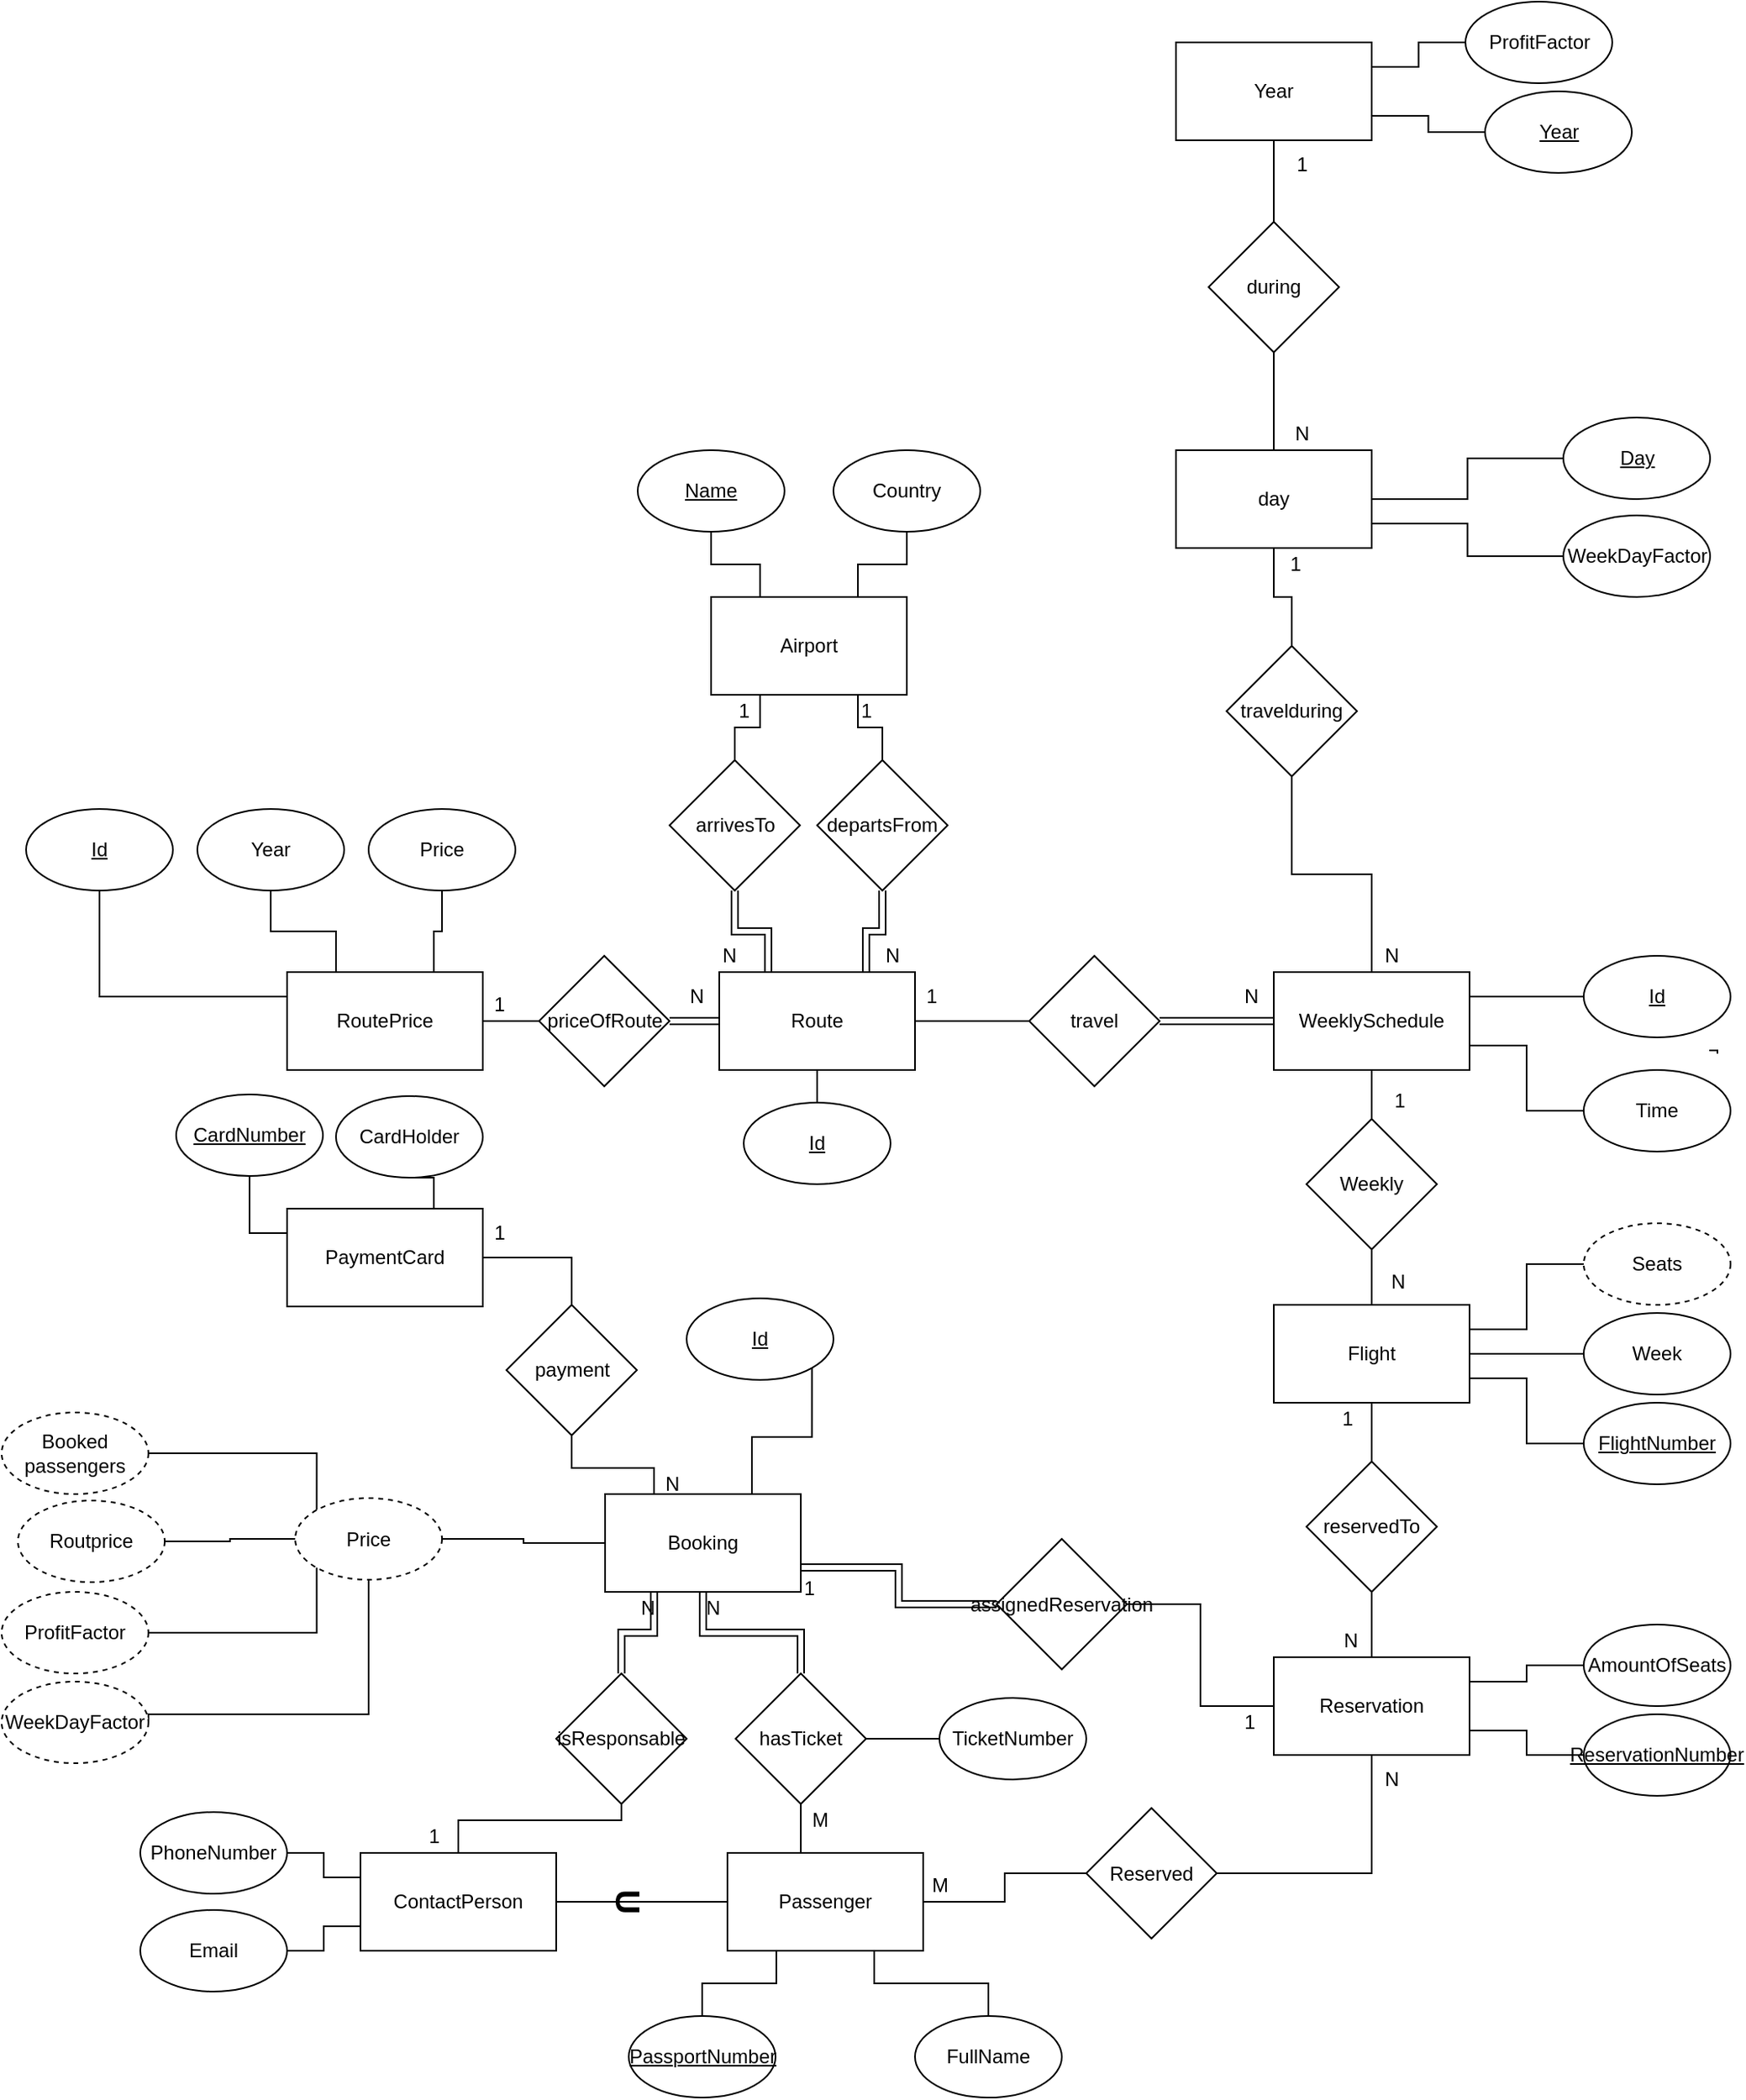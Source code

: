 <mxfile version="12.4.2" type="device" pages="1"><diagram id="lh-_WUE5LsP6yma6SFpN" name="Page-1"><mxGraphModel dx="1273" dy="2021" grid="1" gridSize="10" guides="1" tooltips="1" connect="1" arrows="1" fold="1" page="1" pageScale="1" pageWidth="827" pageHeight="1169" math="0" shadow="0"><root><mxCell id="0"/><mxCell id="1" parent="0"/><mxCell id="9p_BPOoDA_io4IJ1iljT-11" style="edgeStyle=orthogonalEdgeStyle;rounded=0;orthogonalLoop=1;jettySize=auto;html=1;exitX=0.75;exitY=0;exitDx=0;exitDy=0;entryX=0.5;entryY=1;entryDx=0;entryDy=0;endArrow=none;endFill=0;jumpStyle=none;shape=link;" parent="1" source="9p_BPOoDA_io4IJ1iljT-1" target="9p_BPOoDA_io4IJ1iljT-10" edge="1"><mxGeometry relative="1" as="geometry"/></mxCell><mxCell id="9p_BPOoDA_io4IJ1iljT-12" style="edgeStyle=orthogonalEdgeStyle;rounded=0;orthogonalLoop=1;jettySize=auto;html=1;exitX=0.25;exitY=0;exitDx=0;exitDy=0;entryX=0.5;entryY=1;entryDx=0;entryDy=0;endArrow=none;endFill=0;shape=link;" parent="1" source="9p_BPOoDA_io4IJ1iljT-1" target="9p_BPOoDA_io4IJ1iljT-9" edge="1"><mxGeometry relative="1" as="geometry"/></mxCell><mxCell id="9p_BPOoDA_io4IJ1iljT-1" value="Route" style="rounded=0;whiteSpace=wrap;html=1;" parent="1" vertex="1"><mxGeometry x="70" y="370" width="120" height="60" as="geometry"/></mxCell><mxCell id="OVDuokrOsLoLtfwqB6AF-15" style="edgeStyle=orthogonalEdgeStyle;rounded=0;orthogonalLoop=1;jettySize=auto;html=1;exitX=0.5;exitY=0;exitDx=0;exitDy=0;entryX=0.5;entryY=1;entryDx=0;entryDy=0;endArrow=none;endFill=0;" parent="1" source="9p_BPOoDA_io4IJ1iljT-3" target="OVDuokrOsLoLtfwqB6AF-14" edge="1"><mxGeometry relative="1" as="geometry"/></mxCell><mxCell id="OVDuokrOsLoLtfwqB6AF-33" style="edgeStyle=orthogonalEdgeStyle;rounded=0;orthogonalLoop=1;jettySize=auto;html=1;exitX=1;exitY=0.5;exitDx=0;exitDy=0;endArrow=none;endFill=0;" parent="1" source="9p_BPOoDA_io4IJ1iljT-3" target="OVDuokrOsLoLtfwqB6AF-18" edge="1"><mxGeometry relative="1" as="geometry"/></mxCell><mxCell id="9p_BPOoDA_io4IJ1iljT-3" value="Flight" style="rounded=0;whiteSpace=wrap;html=1;strokeColor=#000000;" parent="1" vertex="1"><mxGeometry x="410" y="574" width="120" height="60" as="geometry"/></mxCell><mxCell id="9p_BPOoDA_io4IJ1iljT-16" style="edgeStyle=orthogonalEdgeStyle;rounded=0;jumpStyle=none;orthogonalLoop=1;jettySize=auto;html=1;exitX=0.25;exitY=0;exitDx=0;exitDy=0;entryX=0.5;entryY=1;entryDx=0;entryDy=0;endArrow=none;endFill=0;" parent="1" source="9p_BPOoDA_io4IJ1iljT-6" target="9p_BPOoDA_io4IJ1iljT-8" edge="1"><mxGeometry relative="1" as="geometry"/></mxCell><mxCell id="9p_BPOoDA_io4IJ1iljT-6" value="Airport" style="rounded=0;whiteSpace=wrap;html=1;" parent="1" vertex="1"><mxGeometry x="65" y="140" width="120" height="60" as="geometry"/></mxCell><mxCell id="9p_BPOoDA_io4IJ1iljT-8" value="&lt;u&gt;Name&lt;/u&gt;" style="ellipse;whiteSpace=wrap;html=1;" parent="1" vertex="1"><mxGeometry x="20" y="50" width="90" height="50" as="geometry"/></mxCell><mxCell id="9p_BPOoDA_io4IJ1iljT-15" style="edgeStyle=orthogonalEdgeStyle;rounded=0;jumpStyle=none;orthogonalLoop=1;jettySize=auto;html=1;exitX=0.5;exitY=0;exitDx=0;exitDy=0;entryX=0.25;entryY=1;entryDx=0;entryDy=0;endArrow=none;endFill=0;" parent="1" source="9p_BPOoDA_io4IJ1iljT-9" target="9p_BPOoDA_io4IJ1iljT-6" edge="1"><mxGeometry relative="1" as="geometry"/></mxCell><mxCell id="9p_BPOoDA_io4IJ1iljT-9" value="arrivesTo" style="rhombus;whiteSpace=wrap;html=1;" parent="1" vertex="1"><mxGeometry x="39.5" y="240" width="80" height="80" as="geometry"/></mxCell><mxCell id="9p_BPOoDA_io4IJ1iljT-14" style="edgeStyle=orthogonalEdgeStyle;rounded=0;jumpStyle=none;orthogonalLoop=1;jettySize=auto;html=1;exitX=0.5;exitY=0;exitDx=0;exitDy=0;entryX=0.75;entryY=1;entryDx=0;entryDy=0;endArrow=none;endFill=0;" parent="1" source="9p_BPOoDA_io4IJ1iljT-10" target="9p_BPOoDA_io4IJ1iljT-6" edge="1"><mxGeometry relative="1" as="geometry"/></mxCell><mxCell id="9p_BPOoDA_io4IJ1iljT-10" value="departsFrom" style="rhombus;whiteSpace=wrap;html=1;" parent="1" vertex="1"><mxGeometry x="130" y="240" width="80" height="80" as="geometry"/></mxCell><mxCell id="OVDuokrOsLoLtfwqB6AF-44" style="edgeStyle=orthogonalEdgeStyle;rounded=0;orthogonalLoop=1;jettySize=auto;html=1;exitX=0;exitY=0.5;exitDx=0;exitDy=0;endArrow=none;endFill=0;entryX=1;entryY=0.25;entryDx=0;entryDy=0;" parent="1" source="9p_BPOoDA_io4IJ1iljT-23" target="OVDuokrOsLoLtfwqB6AF-43" edge="1"><mxGeometry relative="1" as="geometry"/></mxCell><mxCell id="9p_BPOoDA_io4IJ1iljT-23" value="&lt;u&gt;Id&lt;/u&gt;" style="ellipse;whiteSpace=wrap;html=1;" parent="1" vertex="1"><mxGeometry x="600" y="360" width="90" height="50" as="geometry"/></mxCell><mxCell id="OVDuokrOsLoLtfwqB6AF-2" value="" style="edgeStyle=orthogonalEdgeStyle;rounded=0;orthogonalLoop=1;jettySize=auto;html=1;entryX=1;entryY=0.5;entryDx=0;entryDy=0;endArrow=none;endFill=0;" parent="1" source="9p_BPOoDA_io4IJ1iljT-25" target="9p_BPOoDA_io4IJ1iljT-1" edge="1"><mxGeometry relative="1" as="geometry"/></mxCell><mxCell id="9p_BPOoDA_io4IJ1iljT-25" value="travel" style="rhombus;whiteSpace=wrap;html=1;" parent="1" vertex="1"><mxGeometry x="260" y="360" width="80" height="80" as="geometry"/></mxCell><mxCell id="OVDuokrOsLoLtfwqB6AF-117" style="edgeStyle=orthogonalEdgeStyle;rounded=0;orthogonalLoop=1;jettySize=auto;html=1;exitX=1;exitY=1;exitDx=0;exitDy=0;endArrow=none;endFill=0;" parent="1" edge="1"><mxGeometry relative="1" as="geometry"><mxPoint x="682" y="420" as="targetPoint"/><mxPoint x="677" y="418" as="sourcePoint"/></mxGeometry></mxCell><mxCell id="OVDuokrOsLoLtfwqB6AF-45" style="edgeStyle=orthogonalEdgeStyle;rounded=0;orthogonalLoop=1;jettySize=auto;html=1;exitX=0;exitY=0.5;exitDx=0;exitDy=0;endArrow=none;endFill=0;entryX=1;entryY=0.75;entryDx=0;entryDy=0;" parent="1" source="OVDuokrOsLoLtfwqB6AF-7" target="OVDuokrOsLoLtfwqB6AF-43" edge="1"><mxGeometry relative="1" as="geometry"/></mxCell><mxCell id="OVDuokrOsLoLtfwqB6AF-7" value="Time" style="ellipse;whiteSpace=wrap;html=1;" parent="1" vertex="1"><mxGeometry x="600" y="430" width="90" height="50" as="geometry"/></mxCell><mxCell id="OVDuokrOsLoLtfwqB6AF-17" style="edgeStyle=orthogonalEdgeStyle;rounded=0;orthogonalLoop=1;jettySize=auto;html=1;exitX=0;exitY=0.5;exitDx=0;exitDy=0;endArrow=none;endFill=0;entryX=1;entryY=0.75;entryDx=0;entryDy=0;" parent="1" source="OVDuokrOsLoLtfwqB6AF-11" target="9p_BPOoDA_io4IJ1iljT-3" edge="1"><mxGeometry relative="1" as="geometry"><mxPoint x="110" y="650" as="targetPoint"/></mxGeometry></mxCell><mxCell id="OVDuokrOsLoLtfwqB6AF-11" value="&lt;u&gt;FlightNumber&lt;/u&gt;" style="ellipse;whiteSpace=wrap;html=1;" parent="1" vertex="1"><mxGeometry x="600" y="634" width="90" height="50" as="geometry"/></mxCell><mxCell id="OVDuokrOsLoLtfwqB6AF-14" value="Weekly" style="rhombus;whiteSpace=wrap;html=1;" parent="1" vertex="1"><mxGeometry x="430" y="460" width="80" height="80" as="geometry"/></mxCell><mxCell id="OVDuokrOsLoLtfwqB6AF-18" value="Week" style="ellipse;whiteSpace=wrap;html=1;" parent="1" vertex="1"><mxGeometry x="600" y="579" width="90" height="50" as="geometry"/></mxCell><mxCell id="OVDuokrOsLoLtfwqB6AF-120" style="edgeStyle=orthogonalEdgeStyle;rounded=0;orthogonalLoop=1;jettySize=auto;html=1;exitX=0;exitY=0.5;exitDx=0;exitDy=0;entryX=1;entryY=0.25;entryDx=0;entryDy=0;endArrow=none;endFill=0;" parent="1" source="OVDuokrOsLoLtfwqB6AF-28" target="9p_BPOoDA_io4IJ1iljT-3" edge="1"><mxGeometry relative="1" as="geometry"/></mxCell><mxCell id="OVDuokrOsLoLtfwqB6AF-28" value="Seats" style="ellipse;whiteSpace=wrap;html=1;dashed=1;" parent="1" vertex="1"><mxGeometry x="600" y="524" width="90" height="50" as="geometry"/></mxCell><mxCell id="OVDuokrOsLoLtfwqB6AF-35" style="edgeStyle=orthogonalEdgeStyle;rounded=0;orthogonalLoop=1;jettySize=auto;html=1;exitX=0.5;exitY=0;exitDx=0;exitDy=0;endArrow=none;endFill=0;" parent="1" source="OVDuokrOsLoLtfwqB6AF-31" target="OVDuokrOsLoLtfwqB6AF-34" edge="1"><mxGeometry relative="1" as="geometry"/></mxCell><mxCell id="OVDuokrOsLoLtfwqB6AF-39" style="edgeStyle=orthogonalEdgeStyle;rounded=0;orthogonalLoop=1;jettySize=auto;html=1;exitX=1;exitY=0.25;exitDx=0;exitDy=0;entryX=0;entryY=0.5;entryDx=0;entryDy=0;endArrow=none;endFill=0;" parent="1" source="OVDuokrOsLoLtfwqB6AF-31" target="OVDuokrOsLoLtfwqB6AF-38" edge="1"><mxGeometry relative="1" as="geometry"/></mxCell><mxCell id="c5hxHioZz51oYLKjWQsP-44" style="edgeStyle=orthogonalEdgeStyle;rounded=0;orthogonalLoop=1;jettySize=auto;html=1;exitX=0.5;exitY=1;exitDx=0;exitDy=0;entryX=1;entryY=0.5;entryDx=0;entryDy=0;endArrow=none;endFill=0;" parent="1" source="OVDuokrOsLoLtfwqB6AF-31" target="c5hxHioZz51oYLKjWQsP-42" edge="1"><mxGeometry relative="1" as="geometry"/></mxCell><mxCell id="OVDuokrOsLoLtfwqB6AF-31" value="Reservation" style="rounded=0;whiteSpace=wrap;html=1;strokeColor=#000000;" parent="1" vertex="1"><mxGeometry x="410" y="790" width="120" height="60" as="geometry"/></mxCell><mxCell id="OVDuokrOsLoLtfwqB6AF-122" style="edgeStyle=orthogonalEdgeStyle;rounded=0;orthogonalLoop=1;jettySize=auto;html=1;exitX=0.5;exitY=0;exitDx=0;exitDy=0;entryX=0.5;entryY=1;entryDx=0;entryDy=0;endArrow=none;endFill=0;" parent="1" source="OVDuokrOsLoLtfwqB6AF-34" target="9p_BPOoDA_io4IJ1iljT-3" edge="1"><mxGeometry relative="1" as="geometry"/></mxCell><mxCell id="OVDuokrOsLoLtfwqB6AF-34" value="reservedTo" style="rhombus;whiteSpace=wrap;html=1;strokeColor=#000000;" parent="1" vertex="1"><mxGeometry x="430" y="670" width="80" height="80" as="geometry"/></mxCell><mxCell id="OVDuokrOsLoLtfwqB6AF-38" value="AmountOfSeats" style="ellipse;whiteSpace=wrap;html=1;" parent="1" vertex="1"><mxGeometry x="600" y="770" width="90" height="50" as="geometry"/></mxCell><mxCell id="OVDuokrOsLoLtfwqB6AF-123" style="edgeStyle=orthogonalEdgeStyle;rounded=0;orthogonalLoop=1;jettySize=auto;html=1;exitX=0;exitY=0.5;exitDx=0;exitDy=0;entryX=1;entryY=0.75;entryDx=0;entryDy=0;endArrow=none;endFill=0;" parent="1" source="OVDuokrOsLoLtfwqB6AF-41" target="OVDuokrOsLoLtfwqB6AF-31" edge="1"><mxGeometry relative="1" as="geometry"/></mxCell><mxCell id="OVDuokrOsLoLtfwqB6AF-41" value="&lt;u&gt;ReservationNumber&lt;/u&gt;" style="ellipse;whiteSpace=wrap;html=1;" parent="1" vertex="1"><mxGeometry x="600" y="825" width="90" height="50" as="geometry"/></mxCell><mxCell id="OVDuokrOsLoLtfwqB6AF-51" style="edgeStyle=orthogonalEdgeStyle;rounded=0;orthogonalLoop=1;jettySize=auto;html=1;exitX=0;exitY=0.5;exitDx=0;exitDy=0;endArrow=none;endFill=0;shape=link;" parent="1" source="OVDuokrOsLoLtfwqB6AF-43" target="9p_BPOoDA_io4IJ1iljT-25" edge="1"><mxGeometry relative="1" as="geometry"/></mxCell><mxCell id="OVDuokrOsLoLtfwqB6AF-57" style="edgeStyle=orthogonalEdgeStyle;rounded=0;orthogonalLoop=1;jettySize=auto;html=1;endArrow=none;endFill=0;exitX=0.5;exitY=1;exitDx=0;exitDy=0;" parent="1" source="OVDuokrOsLoLtfwqB6AF-43" target="OVDuokrOsLoLtfwqB6AF-14" edge="1"><mxGeometry relative="1" as="geometry"><mxPoint x="520" y="470" as="sourcePoint"/></mxGeometry></mxCell><mxCell id="OVDuokrOsLoLtfwqB6AF-43" value="WeeklySchedule" style="rounded=0;whiteSpace=wrap;html=1;strokeColor=#000000;" parent="1" vertex="1"><mxGeometry x="410" y="370" width="120" height="60" as="geometry"/></mxCell><mxCell id="OVDuokrOsLoLtfwqB6AF-93" style="edgeStyle=orthogonalEdgeStyle;rounded=0;orthogonalLoop=1;jettySize=auto;html=1;exitX=0.5;exitY=1;exitDx=0;exitDy=0;endArrow=none;endFill=0;entryX=0.5;entryY=0;entryDx=0;entryDy=0;shape=link;" parent="1" source="OVDuokrOsLoLtfwqB6AF-58" target="OVDuokrOsLoLtfwqB6AF-97" edge="1"><mxGeometry relative="1" as="geometry"><mxPoint x="-300" y="683" as="targetPoint"/></mxGeometry></mxCell><mxCell id="OVDuokrOsLoLtfwqB6AF-98" style="edgeStyle=orthogonalEdgeStyle;rounded=0;orthogonalLoop=1;jettySize=auto;html=1;exitX=0.25;exitY=1;exitDx=0;exitDy=0;entryX=0.5;entryY=0;entryDx=0;entryDy=0;endArrow=none;endFill=0;shape=link;" parent="1" source="OVDuokrOsLoLtfwqB6AF-58" target="OVDuokrOsLoLtfwqB6AF-100" edge="1"><mxGeometry relative="1" as="geometry"/></mxCell><mxCell id="OVDuokrOsLoLtfwqB6AF-58" value="Booking" style="rounded=0;whiteSpace=wrap;html=1;strokeColor=#000000;" parent="1" vertex="1"><mxGeometry y="690" width="120" height="60" as="geometry"/></mxCell><mxCell id="OVDuokrOsLoLtfwqB6AF-124" style="edgeStyle=orthogonalEdgeStyle;rounded=0;orthogonalLoop=1;jettySize=auto;html=1;exitX=1;exitY=0.5;exitDx=0;exitDy=0;entryX=0;entryY=0.5;entryDx=0;entryDy=0;endArrow=none;endFill=0;" parent="1" source="OVDuokrOsLoLtfwqB6AF-63" target="OVDuokrOsLoLtfwqB6AF-31" edge="1"><mxGeometry relative="1" as="geometry"/></mxCell><mxCell id="OVDuokrOsLoLtfwqB6AF-125" style="edgeStyle=orthogonalEdgeStyle;rounded=0;orthogonalLoop=1;jettySize=auto;html=1;exitX=0;exitY=0.5;exitDx=0;exitDy=0;entryX=1;entryY=0.75;entryDx=0;entryDy=0;endArrow=none;endFill=0;shape=link;" parent="1" source="OVDuokrOsLoLtfwqB6AF-63" target="OVDuokrOsLoLtfwqB6AF-58" edge="1"><mxGeometry relative="1" as="geometry"/></mxCell><mxCell id="OVDuokrOsLoLtfwqB6AF-63" value="&lt;div&gt;assignedReservation&lt;/div&gt;" style="rhombus;whiteSpace=wrap;html=1;" parent="1" vertex="1"><mxGeometry x="240" y="717.5" width="80" height="80" as="geometry"/></mxCell><mxCell id="OVDuokrOsLoLtfwqB6AF-126" style="edgeStyle=orthogonalEdgeStyle;rounded=0;orthogonalLoop=1;jettySize=auto;html=1;exitX=0.5;exitY=0;exitDx=0;exitDy=0;entryX=0.5;entryY=1;entryDx=0;entryDy=0;endArrow=none;endFill=0;" parent="1" source="OVDuokrOsLoLtfwqB6AF-87" target="OVDuokrOsLoLtfwqB6AF-97" edge="1"><mxGeometry relative="1" as="geometry"/></mxCell><mxCell id="c5hxHioZz51oYLKjWQsP-43" style="edgeStyle=orthogonalEdgeStyle;rounded=0;orthogonalLoop=1;jettySize=auto;html=1;exitX=1;exitY=0.5;exitDx=0;exitDy=0;entryX=0;entryY=0.5;entryDx=0;entryDy=0;endArrow=none;endFill=0;" parent="1" source="OVDuokrOsLoLtfwqB6AF-87" target="c5hxHioZz51oYLKjWQsP-42" edge="1"><mxGeometry relative="1" as="geometry"/></mxCell><mxCell id="OVDuokrOsLoLtfwqB6AF-87" value="Passenger" style="rounded=0;whiteSpace=wrap;html=1;strokeColor=#000000;" parent="1" vertex="1"><mxGeometry x="75" y="910" width="120" height="60" as="geometry"/></mxCell><mxCell id="OVDuokrOsLoLtfwqB6AF-91" style="edgeStyle=orthogonalEdgeStyle;rounded=0;orthogonalLoop=1;jettySize=auto;html=1;exitX=0.5;exitY=0;exitDx=0;exitDy=0;entryX=0.25;entryY=1;entryDx=0;entryDy=0;endArrow=none;endFill=0;" parent="1" source="OVDuokrOsLoLtfwqB6AF-88" target="OVDuokrOsLoLtfwqB6AF-87" edge="1"><mxGeometry relative="1" as="geometry"/></mxCell><mxCell id="OVDuokrOsLoLtfwqB6AF-88" value="&lt;u&gt;PassportNumber&lt;/u&gt;" style="ellipse;whiteSpace=wrap;html=1;" parent="1" vertex="1"><mxGeometry x="14.5" y="1010" width="90" height="50" as="geometry"/></mxCell><mxCell id="OVDuokrOsLoLtfwqB6AF-92" style="edgeStyle=orthogonalEdgeStyle;rounded=0;orthogonalLoop=1;jettySize=auto;html=1;exitX=0.5;exitY=0;exitDx=0;exitDy=0;entryX=0.75;entryY=1;entryDx=0;entryDy=0;endArrow=none;endFill=0;" parent="1" source="OVDuokrOsLoLtfwqB6AF-89" target="OVDuokrOsLoLtfwqB6AF-87" edge="1"><mxGeometry relative="1" as="geometry"><Array as="points"><mxPoint x="235" y="990"/><mxPoint x="165" y="990"/></Array></mxGeometry></mxCell><mxCell id="OVDuokrOsLoLtfwqB6AF-89" value="FullName" style="ellipse;whiteSpace=wrap;html=1;" parent="1" vertex="1"><mxGeometry x="190" y="1010" width="90" height="50" as="geometry"/></mxCell><mxCell id="OVDuokrOsLoLtfwqB6AF-127" style="edgeStyle=orthogonalEdgeStyle;rounded=0;orthogonalLoop=1;jettySize=auto;html=1;exitX=1;exitY=0.5;exitDx=0;exitDy=0;endArrow=none;endFill=0;" parent="1" source="OVDuokrOsLoLtfwqB6AF-96" target="OVDuokrOsLoLtfwqB6AF-87" edge="1"><mxGeometry relative="1" as="geometry"/></mxCell><mxCell id="OVDuokrOsLoLtfwqB6AF-96" value="ContactPerson" style="rounded=0;whiteSpace=wrap;html=1;strokeColor=#000000;" parent="1" vertex="1"><mxGeometry x="-150" y="910" width="120" height="60" as="geometry"/></mxCell><mxCell id="OVDuokrOsLoLtfwqB6AF-97" value="hasTicket" style="rhombus;whiteSpace=wrap;html=1;" parent="1" vertex="1"><mxGeometry x="80" y="800" width="80" height="80" as="geometry"/></mxCell><mxCell id="OVDuokrOsLoLtfwqB6AF-101" style="edgeStyle=orthogonalEdgeStyle;rounded=0;orthogonalLoop=1;jettySize=auto;html=1;exitX=0.5;exitY=1;exitDx=0;exitDy=0;entryX=0.5;entryY=0;entryDx=0;entryDy=0;endArrow=none;endFill=0;" parent="1" source="OVDuokrOsLoLtfwqB6AF-100" target="OVDuokrOsLoLtfwqB6AF-96" edge="1"><mxGeometry relative="1" as="geometry"><Array as="points"><mxPoint x="10" y="890"/><mxPoint x="-90" y="890"/></Array></mxGeometry></mxCell><mxCell id="OVDuokrOsLoLtfwqB6AF-100" value="isResponsable" style="rhombus;whiteSpace=wrap;html=1;" parent="1" vertex="1"><mxGeometry x="-30" y="800" width="80" height="80" as="geometry"/></mxCell><mxCell id="OVDuokrOsLoLtfwqB6AF-128" style="edgeStyle=orthogonalEdgeStyle;rounded=0;orthogonalLoop=1;jettySize=auto;html=1;exitX=1;exitY=0.5;exitDx=0;exitDy=0;entryX=0;entryY=0.75;entryDx=0;entryDy=0;endArrow=none;endFill=0;" parent="1" source="OVDuokrOsLoLtfwqB6AF-106" target="OVDuokrOsLoLtfwqB6AF-96" edge="1"><mxGeometry relative="1" as="geometry"/></mxCell><mxCell id="OVDuokrOsLoLtfwqB6AF-106" value="Email" style="ellipse;whiteSpace=wrap;html=1;" parent="1" vertex="1"><mxGeometry x="-285" y="945" width="90" height="50" as="geometry"/></mxCell><mxCell id="OVDuokrOsLoLtfwqB6AF-129" style="edgeStyle=orthogonalEdgeStyle;rounded=0;orthogonalLoop=1;jettySize=auto;html=1;exitX=1;exitY=0.5;exitDx=0;exitDy=0;entryX=0;entryY=0.25;entryDx=0;entryDy=0;endArrow=none;endFill=0;" parent="1" source="OVDuokrOsLoLtfwqB6AF-107" target="OVDuokrOsLoLtfwqB6AF-96" edge="1"><mxGeometry relative="1" as="geometry"/></mxCell><mxCell id="OVDuokrOsLoLtfwqB6AF-107" value="PhoneNumber" style="ellipse;whiteSpace=wrap;html=1;" parent="1" vertex="1"><mxGeometry x="-285" y="885" width="90" height="50" as="geometry"/></mxCell><mxCell id="OVDuokrOsLoLtfwqB6AF-114" style="edgeStyle=orthogonalEdgeStyle;rounded=0;orthogonalLoop=1;jettySize=auto;html=1;exitX=0.5;exitY=1;exitDx=0;exitDy=0;entryX=0.75;entryY=0;entryDx=0;entryDy=0;endArrow=none;endFill=0;" parent="1" source="OVDuokrOsLoLtfwqB6AF-113" target="9p_BPOoDA_io4IJ1iljT-6" edge="1"><mxGeometry relative="1" as="geometry"/></mxCell><mxCell id="OVDuokrOsLoLtfwqB6AF-113" value="Country" style="ellipse;whiteSpace=wrap;html=1;fontStyle=0" parent="1" vertex="1"><mxGeometry x="140" y="50" width="90" height="50" as="geometry"/></mxCell><mxCell id="OVDuokrOsLoLtfwqB6AF-132" style="edgeStyle=orthogonalEdgeStyle;rounded=0;orthogonalLoop=1;jettySize=auto;html=1;exitX=1;exitY=0.5;exitDx=0;exitDy=0;endArrow=none;endFill=0;entryX=0;entryY=0.5;entryDx=0;entryDy=0;" parent="1" source="OVDuokrOsLoLtfwqB6AF-131" target="c5hxHioZz51oYLKjWQsP-21" edge="1"><mxGeometry relative="1" as="geometry"><mxPoint x="-250" y="694" as="targetPoint"/></mxGeometry></mxCell><mxCell id="OVDuokrOsLoLtfwqB6AF-131" value="Routprice" style="ellipse;whiteSpace=wrap;html=1;dashed=1;" parent="1" vertex="1"><mxGeometry x="-360" y="694" width="90" height="50" as="geometry"/></mxCell><mxCell id="OVDuokrOsLoLtfwqB6AF-138" style="edgeStyle=orthogonalEdgeStyle;rounded=0;orthogonalLoop=1;jettySize=auto;html=1;entryX=0;entryY=0;entryDx=0;entryDy=0;endArrow=none;endFill=0;" parent="1" source="OVDuokrOsLoLtfwqB6AF-137" target="c5hxHioZz51oYLKjWQsP-21" edge="1"><mxGeometry relative="1" as="geometry"><mxPoint x="-286" y="659" as="sourcePoint"/><mxPoint x="-190" y="694" as="targetPoint"/></mxGeometry></mxCell><mxCell id="OVDuokrOsLoLtfwqB6AF-137" value="Booked passengers" style="ellipse;whiteSpace=wrap;html=1;dashed=1;" parent="1" vertex="1"><mxGeometry x="-370" y="640" width="90" height="50" as="geometry"/></mxCell><mxCell id="OVDuokrOsLoLtfwqB6AF-170" style="edgeStyle=orthogonalEdgeStyle;rounded=0;orthogonalLoop=1;jettySize=auto;html=1;exitX=0;exitY=0.5;exitDx=0;exitDy=0;endArrow=none;endFill=0;" parent="1" source="OVDuokrOsLoLtfwqB6AF-168" target="OVDuokrOsLoLtfwqB6AF-169" edge="1"><mxGeometry relative="1" as="geometry"/></mxCell><mxCell id="OVDuokrOsLoLtfwqB6AF-172" style="edgeStyle=orthogonalEdgeStyle;rounded=0;orthogonalLoop=1;jettySize=auto;html=1;exitX=1;exitY=0.5;exitDx=0;exitDy=0;entryX=0;entryY=0.5;entryDx=0;entryDy=0;endArrow=none;endFill=0;shape=link;" parent="1" source="OVDuokrOsLoLtfwqB6AF-168" target="9p_BPOoDA_io4IJ1iljT-1" edge="1"><mxGeometry relative="1" as="geometry"/></mxCell><mxCell id="OVDuokrOsLoLtfwqB6AF-168" value="priceOfRoute" style="rhombus;whiteSpace=wrap;html=1;" parent="1" vertex="1"><mxGeometry x="-40.5" y="360" width="80" height="80" as="geometry"/></mxCell><mxCell id="OVDuokrOsLoLtfwqB6AF-169" value="RoutePrice" style="rounded=0;whiteSpace=wrap;html=1;strokeWidth=1;perimeterSpacing=0;" parent="1" vertex="1"><mxGeometry x="-195" y="370" width="120" height="60" as="geometry"/></mxCell><mxCell id="OVDuokrOsLoLtfwqB6AF-175" style="edgeStyle=orthogonalEdgeStyle;rounded=0;orthogonalLoop=1;jettySize=auto;html=1;exitX=0.5;exitY=1;exitDx=0;exitDy=0;endArrow=none;endFill=0;entryX=0.25;entryY=0;entryDx=0;entryDy=0;" parent="1" source="OVDuokrOsLoLtfwqB6AF-173" target="OVDuokrOsLoLtfwqB6AF-169" edge="1"><mxGeometry relative="1" as="geometry"/></mxCell><mxCell id="OVDuokrOsLoLtfwqB6AF-173" value="Year" style="ellipse;whiteSpace=wrap;html=1;" parent="1" vertex="1"><mxGeometry x="-250" y="270" width="90" height="50" as="geometry"/></mxCell><mxCell id="OVDuokrOsLoLtfwqB6AF-176" style="edgeStyle=orthogonalEdgeStyle;rounded=0;orthogonalLoop=1;jettySize=auto;html=1;exitX=0.5;exitY=1;exitDx=0;exitDy=0;entryX=0.75;entryY=0;entryDx=0;entryDy=0;endArrow=none;endFill=0;" parent="1" source="OVDuokrOsLoLtfwqB6AF-174" target="OVDuokrOsLoLtfwqB6AF-169" edge="1"><mxGeometry relative="1" as="geometry"/></mxCell><mxCell id="OVDuokrOsLoLtfwqB6AF-174" value="Price" style="ellipse;whiteSpace=wrap;html=1;fontStyle=0" parent="1" vertex="1"><mxGeometry x="-145" y="270" width="90" height="50" as="geometry"/></mxCell><mxCell id="c5hxHioZz51oYLKjWQsP-3" style="edgeStyle=orthogonalEdgeStyle;rounded=0;orthogonalLoop=1;jettySize=auto;html=1;exitX=0.5;exitY=1;exitDx=0;exitDy=0;entryX=0;entryY=0.25;entryDx=0;entryDy=0;endArrow=none;endFill=0;" parent="1" source="OVDuokrOsLoLtfwqB6AF-179" target="c5hxHioZz51oYLKjWQsP-1" edge="1"><mxGeometry relative="1" as="geometry"/></mxCell><mxCell id="OVDuokrOsLoLtfwqB6AF-179" value="&lt;u&gt;CardNumber&lt;/u&gt;" style="ellipse;whiteSpace=wrap;html=1;fontStyle=0" parent="1" vertex="1"><mxGeometry x="-263" y="445" width="90" height="50" as="geometry"/></mxCell><mxCell id="c5hxHioZz51oYLKjWQsP-2" style="edgeStyle=orthogonalEdgeStyle;rounded=0;orthogonalLoop=1;jettySize=auto;html=1;exitX=0.5;exitY=1;exitDx=0;exitDy=0;entryX=0.75;entryY=0;entryDx=0;entryDy=0;endArrow=none;endFill=0;" parent="1" source="OVDuokrOsLoLtfwqB6AF-184" target="c5hxHioZz51oYLKjWQsP-1" edge="1"><mxGeometry relative="1" as="geometry"/></mxCell><mxCell id="OVDuokrOsLoLtfwqB6AF-184" value="&lt;div&gt;CardHolder&lt;/div&gt;" style="ellipse;whiteSpace=wrap;html=1;fontStyle=0" parent="1" vertex="1"><mxGeometry x="-165" y="446" width="90" height="50" as="geometry"/></mxCell><mxCell id="OVDuokrOsLoLtfwqB6AF-187" style="edgeStyle=orthogonalEdgeStyle;rounded=0;orthogonalLoop=1;jettySize=auto;html=1;exitX=0;exitY=0.5;exitDx=0;exitDy=0;entryX=1;entryY=0.5;entryDx=0;entryDy=0;endArrow=none;endFill=0;" parent="1" source="OVDuokrOsLoLtfwqB6AF-186" target="OVDuokrOsLoLtfwqB6AF-97" edge="1"><mxGeometry relative="1" as="geometry"/></mxCell><mxCell id="OVDuokrOsLoLtfwqB6AF-186" value="TicketNumber" style="ellipse;whiteSpace=wrap;html=1;" parent="1" vertex="1"><mxGeometry x="205" y="815" width="90" height="50" as="geometry"/></mxCell><mxCell id="OVDuokrOsLoLtfwqB6AF-189" value="N" style="text;html=1;resizable=0;points=[];autosize=1;align=left;verticalAlign=top;spacingTop=-4;" parent="1" vertex="1"><mxGeometry x="69.5" y="350" width="20" height="20" as="geometry"/></mxCell><mxCell id="OVDuokrOsLoLtfwqB6AF-190" value="1" style="text;html=1;resizable=0;points=[];autosize=1;align=left;verticalAlign=top;spacingTop=-4;" parent="1" vertex="1"><mxGeometry x="79.5" y="200" width="20" height="20" as="geometry"/></mxCell><mxCell id="OVDuokrOsLoLtfwqB6AF-191" value="1" style="text;html=1;resizable=0;points=[];autosize=1;align=left;verticalAlign=top;spacingTop=-4;" parent="1" vertex="1"><mxGeometry x="155" y="200" width="20" height="20" as="geometry"/></mxCell><mxCell id="OVDuokrOsLoLtfwqB6AF-192" value="N" style="text;html=1;resizable=0;points=[];autosize=1;align=left;verticalAlign=top;spacingTop=-4;" parent="1" vertex="1"><mxGeometry x="170" y="350" width="20" height="20" as="geometry"/></mxCell><mxCell id="OVDuokrOsLoLtfwqB6AF-195" style="edgeStyle=orthogonalEdgeStyle;rounded=0;orthogonalLoop=1;jettySize=auto;html=1;exitX=0.5;exitY=0;exitDx=0;exitDy=0;entryX=0.5;entryY=1;entryDx=0;entryDy=0;endArrow=none;endFill=0;" parent="1" source="OVDuokrOsLoLtfwqB6AF-194" target="9p_BPOoDA_io4IJ1iljT-1" edge="1"><mxGeometry relative="1" as="geometry"/></mxCell><mxCell id="OVDuokrOsLoLtfwqB6AF-194" value="&lt;u&gt;Id&lt;/u&gt;" style="ellipse;whiteSpace=wrap;html=1;fontStyle=0" parent="1" vertex="1"><mxGeometry x="85" y="450" width="90" height="50" as="geometry"/></mxCell><mxCell id="OVDuokrOsLoLtfwqB6AF-196" value="N" style="text;html=1;resizable=0;points=[];autosize=1;align=left;verticalAlign=top;spacingTop=-4;" parent="1" vertex="1"><mxGeometry x="49.5" y="375" width="20" height="20" as="geometry"/></mxCell><mxCell id="OVDuokrOsLoLtfwqB6AF-197" value="1" style="text;html=1;resizable=0;points=[];autosize=1;align=left;verticalAlign=top;spacingTop=-4;" parent="1" vertex="1"><mxGeometry x="-70" y="380" width="20" height="20" as="geometry"/></mxCell><mxCell id="OVDuokrOsLoLtfwqB6AF-199" value="1" style="text;html=1;resizable=0;points=[];autosize=1;align=left;verticalAlign=top;spacingTop=-4;" parent="1" vertex="1"><mxGeometry x="195" y="375" width="20" height="20" as="geometry"/></mxCell><mxCell id="OVDuokrOsLoLtfwqB6AF-200" value="N" style="text;html=1;resizable=0;points=[];autosize=1;align=left;verticalAlign=top;spacingTop=-4;" parent="1" vertex="1"><mxGeometry x="390" y="375" width="20" height="20" as="geometry"/></mxCell><mxCell id="OVDuokrOsLoLtfwqB6AF-205" value="1" style="text;html=1;resizable=0;points=[];autosize=1;align=left;verticalAlign=top;spacingTop=-4;" parent="1" vertex="1"><mxGeometry x="482" y="439" width="20" height="20" as="geometry"/></mxCell><mxCell id="OVDuokrOsLoLtfwqB6AF-206" value="N" style="text;html=1;resizable=0;points=[];autosize=1;align=left;verticalAlign=top;spacingTop=-4;" parent="1" vertex="1"><mxGeometry x="480" y="550" width="20" height="20" as="geometry"/></mxCell><mxCell id="OVDuokrOsLoLtfwqB6AF-207" value="1" style="text;html=1;resizable=0;points=[];autosize=1;align=left;verticalAlign=top;spacingTop=-4;" parent="1" vertex="1"><mxGeometry x="450" y="634" width="20" height="20" as="geometry"/></mxCell><mxCell id="OVDuokrOsLoLtfwqB6AF-208" value="N" style="text;html=1;resizable=0;points=[];autosize=1;align=left;verticalAlign=top;spacingTop=-4;" parent="1" vertex="1"><mxGeometry x="451" y="770" width="20" height="20" as="geometry"/></mxCell><mxCell id="OVDuokrOsLoLtfwqB6AF-210" style="edgeStyle=orthogonalEdgeStyle;rounded=0;orthogonalLoop=1;jettySize=auto;html=1;exitX=1;exitY=1;exitDx=0;exitDy=0;entryX=0.75;entryY=0;entryDx=0;entryDy=0;endArrow=none;endFill=0;" parent="1" source="OVDuokrOsLoLtfwqB6AF-209" target="OVDuokrOsLoLtfwqB6AF-58" edge="1"><mxGeometry relative="1" as="geometry"><Array as="points"><mxPoint x="127" y="655"/><mxPoint x="90" y="655"/></Array></mxGeometry></mxCell><mxCell id="OVDuokrOsLoLtfwqB6AF-209" value="&lt;u&gt;Id&lt;/u&gt;" style="ellipse;whiteSpace=wrap;html=1;fontStyle=0" parent="1" vertex="1"><mxGeometry x="50" y="570" width="90" height="50" as="geometry"/></mxCell><mxCell id="BfIL5u_bYtIoyecDXZv--1" value="1" style="text;html=1;resizable=0;points=[];autosize=1;align=left;verticalAlign=top;spacingTop=-4;" parent="1" vertex="1"><mxGeometry x="120" y="737.5" width="20" height="20" as="geometry"/></mxCell><mxCell id="BfIL5u_bYtIoyecDXZv--2" value="1" style="text;html=1;resizable=0;points=[];autosize=1;align=left;verticalAlign=top;spacingTop=-4;" parent="1" vertex="1"><mxGeometry x="390" y="820" width="20" height="20" as="geometry"/></mxCell><mxCell id="BfIL5u_bYtIoyecDXZv--5" value="N" style="text;html=1;resizable=0;points=[];autosize=1;align=left;verticalAlign=top;spacingTop=-4;" parent="1" vertex="1"><mxGeometry x="59.5" y="750" width="20" height="20" as="geometry"/></mxCell><mxCell id="BfIL5u_bYtIoyecDXZv--6" value="M" style="text;html=1;resizable=0;points=[];autosize=1;align=left;verticalAlign=top;spacingTop=-4;" parent="1" vertex="1"><mxGeometry x="125" y="880" width="30" height="20" as="geometry"/></mxCell><mxCell id="BfIL5u_bYtIoyecDXZv--7" value="1" style="text;html=1;resizable=0;points=[];autosize=1;align=left;verticalAlign=top;spacingTop=-4;" parent="1" vertex="1"><mxGeometry x="-110" y="890" width="20" height="20" as="geometry"/></mxCell><mxCell id="BfIL5u_bYtIoyecDXZv--8" value="N" style="text;html=1;resizable=0;points=[];autosize=1;align=left;verticalAlign=top;spacingTop=-4;" parent="1" vertex="1"><mxGeometry x="19.5" y="750" width="20" height="20" as="geometry"/></mxCell><mxCell id="BfIL5u_bYtIoyecDXZv--16" value="&lt;b&gt;&lt;font style=&quot;font-size: 21px&quot;&gt;U&lt;/font&gt;&lt;/b&gt;" style="text;html=1;resizable=0;points=[];autosize=1;align=left;verticalAlign=top;spacingTop=-4;rotation=90;connectable=0;" parent="1" vertex="1"><mxGeometry x="4.5" y="935" width="30" height="20" as="geometry"/></mxCell><mxCell id="c5hxHioZz51oYLKjWQsP-5" style="edgeStyle=orthogonalEdgeStyle;rounded=0;orthogonalLoop=1;jettySize=auto;html=1;exitX=1;exitY=0.5;exitDx=0;exitDy=0;entryX=0.5;entryY=0;entryDx=0;entryDy=0;endArrow=none;endFill=0;" parent="1" source="c5hxHioZz51oYLKjWQsP-1" target="c5hxHioZz51oYLKjWQsP-4" edge="1"><mxGeometry relative="1" as="geometry"/></mxCell><mxCell id="c5hxHioZz51oYLKjWQsP-1" value="PaymentCard" style="rounded=0;whiteSpace=wrap;html=1;strokeColor=#000000;" parent="1" vertex="1"><mxGeometry x="-195" y="515" width="120" height="60" as="geometry"/></mxCell><mxCell id="c5hxHioZz51oYLKjWQsP-6" style="edgeStyle=orthogonalEdgeStyle;rounded=0;orthogonalLoop=1;jettySize=auto;html=1;exitX=0.5;exitY=1;exitDx=0;exitDy=0;entryX=0.25;entryY=0;entryDx=0;entryDy=0;endArrow=none;endFill=0;" parent="1" source="c5hxHioZz51oYLKjWQsP-4" target="OVDuokrOsLoLtfwqB6AF-58" edge="1"><mxGeometry relative="1" as="geometry"/></mxCell><mxCell id="c5hxHioZz51oYLKjWQsP-4" value="payment" style="rhombus;whiteSpace=wrap;html=1;" parent="1" vertex="1"><mxGeometry x="-60.5" y="574" width="80" height="80" as="geometry"/></mxCell><mxCell id="c5hxHioZz51oYLKjWQsP-7" value="N" style="text;html=1;resizable=0;points=[];autosize=1;align=left;verticalAlign=top;spacingTop=-4;" parent="1" vertex="1"><mxGeometry x="35" y="674" width="20" height="20" as="geometry"/></mxCell><mxCell id="c5hxHioZz51oYLKjWQsP-8" value="1" style="text;html=1;align=center;verticalAlign=middle;resizable=0;points=[];;autosize=1;" parent="1" vertex="1"><mxGeometry x="-75" y="520" width="20" height="20" as="geometry"/></mxCell><mxCell id="c5hxHioZz51oYLKjWQsP-22" style="edgeStyle=orthogonalEdgeStyle;rounded=0;orthogonalLoop=1;jettySize=auto;html=1;exitX=1;exitY=0.5;exitDx=0;exitDy=0;entryX=0;entryY=0.5;entryDx=0;entryDy=0;endArrow=none;endFill=0;" parent="1" source="c5hxHioZz51oYLKjWQsP-21" target="OVDuokrOsLoLtfwqB6AF-58" edge="1"><mxGeometry relative="1" as="geometry"/></mxCell><mxCell id="c5hxHioZz51oYLKjWQsP-21" value="Price" style="ellipse;whiteSpace=wrap;html=1;dashed=1;" parent="1" vertex="1"><mxGeometry x="-190" y="692.5" width="90" height="50" as="geometry"/></mxCell><mxCell id="c5hxHioZz51oYLKjWQsP-24" style="edgeStyle=orthogonalEdgeStyle;rounded=0;orthogonalLoop=1;jettySize=auto;html=1;exitX=0;exitY=0.5;exitDx=0;exitDy=0;entryX=1;entryY=0.75;entryDx=0;entryDy=0;endArrow=none;endFill=0;" parent="1" source="c5hxHioZz51oYLKjWQsP-25" target="c5hxHioZz51oYLKjWQsP-28" edge="1"><mxGeometry relative="1" as="geometry"><mxPoint x="650" y="-250" as="targetPoint"/></mxGeometry></mxCell><mxCell id="c5hxHioZz51oYLKjWQsP-25" value="&lt;u&gt;Year&lt;/u&gt;" style="ellipse;whiteSpace=wrap;html=1;" parent="1" vertex="1"><mxGeometry x="539.5" y="-170" width="90" height="50" as="geometry"/></mxCell><mxCell id="c5hxHioZz51oYLKjWQsP-26" style="edgeStyle=orthogonalEdgeStyle;rounded=0;orthogonalLoop=1;jettySize=auto;html=1;exitX=0;exitY=0.5;exitDx=0;exitDy=0;entryX=1;entryY=0.25;entryDx=0;entryDy=0;endArrow=none;endFill=0;" parent="1" source="c5hxHioZz51oYLKjWQsP-27" target="c5hxHioZz51oYLKjWQsP-28" edge="1"><mxGeometry relative="1" as="geometry"><mxPoint x="710" y="-250" as="targetPoint"/></mxGeometry></mxCell><mxCell id="c5hxHioZz51oYLKjWQsP-27" value="ProfitFactor" style="ellipse;whiteSpace=wrap;html=1;" parent="1" vertex="1"><mxGeometry x="527.5" y="-225" width="90" height="50" as="geometry"/></mxCell><mxCell id="c5hxHioZz51oYLKjWQsP-28" value="Year" style="rounded=0;whiteSpace=wrap;html=1;strokeColor=#000000;" parent="1" vertex="1"><mxGeometry x="350" y="-200" width="120" height="60" as="geometry"/></mxCell><mxCell id="c5hxHioZz51oYLKjWQsP-31" style="edgeStyle=orthogonalEdgeStyle;rounded=0;orthogonalLoop=1;jettySize=auto;html=1;exitX=0.5;exitY=1;exitDx=0;exitDy=0;entryX=0.5;entryY=0;entryDx=0;entryDy=0;endArrow=none;endFill=0;" parent="1" source="c5hxHioZz51oYLKjWQsP-30" target="zgfENRrGTCI926ZPQRu--1" edge="1"><mxGeometry relative="1" as="geometry"/></mxCell><mxCell id="c5hxHioZz51oYLKjWQsP-32" style="edgeStyle=orthogonalEdgeStyle;rounded=0;orthogonalLoop=1;jettySize=auto;html=1;exitX=0.5;exitY=0;exitDx=0;exitDy=0;entryX=0.5;entryY=1;entryDx=0;entryDy=0;endArrow=none;endFill=0;" parent="1" source="c5hxHioZz51oYLKjWQsP-30" target="c5hxHioZz51oYLKjWQsP-28" edge="1"><mxGeometry relative="1" as="geometry"/></mxCell><mxCell id="c5hxHioZz51oYLKjWQsP-30" value="during" style="rhombus;whiteSpace=wrap;html=1;" parent="1" vertex="1"><mxGeometry x="370" y="-90" width="80" height="80" as="geometry"/></mxCell><mxCell id="c5hxHioZz51oYLKjWQsP-38" style="edgeStyle=orthogonalEdgeStyle;rounded=0;orthogonalLoop=1;jettySize=auto;html=1;exitX=1;exitY=0.5;exitDx=0;exitDy=0;entryX=0;entryY=1;entryDx=0;entryDy=0;endArrow=none;endFill=0;" parent="1" source="c5hxHioZz51oYLKjWQsP-36" target="c5hxHioZz51oYLKjWQsP-21" edge="1"><mxGeometry relative="1" as="geometry"/></mxCell><mxCell id="c5hxHioZz51oYLKjWQsP-36" value="ProfitFactor&lt;span style=&quot;color: rgba(0 , 0 , 0 , 0) ; font-family: monospace ; font-size: 0px ; white-space: nowrap&quot;&gt;%3CmxGraphModel%3E%3Croot%3E%3CmxCell%20id%3D%220%22%2F%3E%3CmxCell%20id%3D%221%22%20parent%3D%220%22%2F%3E%3CmxCell%20id%3D%222%22%20value%3D%22Booked%20passengers%22%20style%3D%22ellipse%3BwhiteSpace%3Dwrap%3Bhtml%3D1%3Bdashed%3D1%3B%22%20vertex%3D%221%22%20parent%3D%221%22%3E%3CmxGeometry%20x%3D%22-220.5%22%20y%3D%22590%22%20width%3D%2290%22%20height%3D%2250%22%20as%3D%22geometry%22%2F%3E%3C%2FmxCell%3E%3C%2Froot%3E%3C%2FmxGraphModel%3E&lt;/span&gt;&lt;span style=&quot;color: rgba(0 , 0 , 0 , 0) ; font-family: monospace ; font-size: 0px ; white-space: nowrap&quot;&gt;%3CmxGraphModel%3E%3Croot%3E%3CmxCell%20id%3D%220%22%2F%3E%3CmxCell%20id%3D%221%22%20parent%3D%220%22%2F%3E%3CmxCell%20id%3D%222%22%20value%3D%22Booked%20passengers%22%20style%3D%22ellipse%3BwhiteSpace%3Dwrap%3Bhtml%3D1%3Bdashed%3D1%3B%22%20vertex%3D%221%22%20parent%3D%221%22%3E%3CmxGeometry%20x%3D%22-220.5%22%20y%3D%22590%22%20width%3D%2290%22%20height%3D%2250%22%20as%3D%22geometry%22%2F%3E%3C%2FmxCell%3E%3C%2Froot%3E%3C%2FmxGraphModel%3E&lt;/span&gt;" style="ellipse;whiteSpace=wrap;html=1;dashed=1;" parent="1" vertex="1"><mxGeometry x="-370" y="750" width="90" height="50" as="geometry"/></mxCell><mxCell id="c5hxHioZz51oYLKjWQsP-39" style="edgeStyle=orthogonalEdgeStyle;rounded=0;orthogonalLoop=1;jettySize=auto;html=1;exitX=1;exitY=0.5;exitDx=0;exitDy=0;entryX=0.5;entryY=1;entryDx=0;entryDy=0;endArrow=none;endFill=0;" parent="1" source="c5hxHioZz51oYLKjWQsP-37" target="c5hxHioZz51oYLKjWQsP-21" edge="1"><mxGeometry relative="1" as="geometry"><Array as="points"><mxPoint x="-145" y="825"/></Array></mxGeometry></mxCell><mxCell id="c5hxHioZz51oYLKjWQsP-37" value="WeekDayFactor" style="ellipse;whiteSpace=wrap;html=1;dashed=1;" parent="1" vertex="1"><mxGeometry x="-370" y="805" width="90" height="50" as="geometry"/></mxCell><mxCell id="c5hxHioZz51oYLKjWQsP-42" value="Reserved" style="rhombus;whiteSpace=wrap;html=1;" parent="1" vertex="1"><mxGeometry x="295" y="882.5" width="80" height="80" as="geometry"/></mxCell><mxCell id="c5hxHioZz51oYLKjWQsP-45" value="N" style="text;html=1;align=center;verticalAlign=middle;resizable=0;points=[];;autosize=1;" parent="1" vertex="1"><mxGeometry x="472" y="855" width="20" height="20" as="geometry"/></mxCell><mxCell id="c5hxHioZz51oYLKjWQsP-47" value="M" style="text;html=1;align=center;verticalAlign=middle;resizable=0;points=[];;autosize=1;" parent="1" vertex="1"><mxGeometry x="190" y="920" width="30" height="20" as="geometry"/></mxCell><mxCell id="c5hxHioZz51oYLKjWQsP-49" value="1" style="text;html=1;align=center;verticalAlign=middle;resizable=0;points=[];;autosize=1;" parent="1" vertex="1"><mxGeometry x="416.5" y="-135" width="20" height="20" as="geometry"/></mxCell><mxCell id="c5hxHioZz51oYLKjWQsP-50" value="N" style="text;html=1;align=center;verticalAlign=middle;resizable=0;points=[];;autosize=1;" parent="1" vertex="1"><mxGeometry x="416.5" y="30" width="20" height="20" as="geometry"/></mxCell><mxCell id="c5hxHioZz51oYLKjWQsP-53" style="edgeStyle=orthogonalEdgeStyle;rounded=0;orthogonalLoop=1;jettySize=auto;html=1;exitX=0.5;exitY=1;exitDx=0;exitDy=0;entryX=0;entryY=0.25;entryDx=0;entryDy=0;endArrow=none;endFill=0;" parent="1" source="c5hxHioZz51oYLKjWQsP-51" target="OVDuokrOsLoLtfwqB6AF-169" edge="1"><mxGeometry relative="1" as="geometry"/></mxCell><mxCell id="c5hxHioZz51oYLKjWQsP-51" value="&lt;u&gt;Id&lt;/u&gt;" style="ellipse;whiteSpace=wrap;html=1;" parent="1" vertex="1"><mxGeometry x="-355" y="270" width="90" height="50" as="geometry"/></mxCell><mxCell id="zgfENRrGTCI926ZPQRu--11" style="edgeStyle=orthogonalEdgeStyle;rounded=0;orthogonalLoop=1;jettySize=auto;html=1;exitX=0.5;exitY=1;exitDx=0;exitDy=0;entryX=0.5;entryY=0;entryDx=0;entryDy=0;endArrow=none;endFill=0;" parent="1" source="zgfENRrGTCI926ZPQRu--1" target="zgfENRrGTCI926ZPQRu--10" edge="1"><mxGeometry relative="1" as="geometry"/></mxCell><mxCell id="zgfENRrGTCI926ZPQRu--1" value="day" style="rounded=0;whiteSpace=wrap;html=1;strokeColor=#000000;" parent="1" vertex="1"><mxGeometry x="350" y="50" width="120" height="60" as="geometry"/></mxCell><mxCell id="zgfENRrGTCI926ZPQRu--7" style="edgeStyle=orthogonalEdgeStyle;rounded=0;orthogonalLoop=1;jettySize=auto;html=1;exitX=0;exitY=0.5;exitDx=0;exitDy=0;entryX=1;entryY=0.5;entryDx=0;entryDy=0;endArrow=none;endFill=0;" parent="1" source="zgfENRrGTCI926ZPQRu--4" target="zgfENRrGTCI926ZPQRu--1" edge="1"><mxGeometry relative="1" as="geometry"/></mxCell><mxCell id="zgfENRrGTCI926ZPQRu--4" value="&lt;u&gt;Day&lt;/u&gt;" style="ellipse;whiteSpace=wrap;html=1;" parent="1" vertex="1"><mxGeometry x="587.5" y="30" width="90" height="50" as="geometry"/></mxCell><mxCell id="zgfENRrGTCI926ZPQRu--6" style="edgeStyle=orthogonalEdgeStyle;rounded=0;orthogonalLoop=1;jettySize=auto;html=1;exitX=0;exitY=0.5;exitDx=0;exitDy=0;endArrow=none;endFill=0;entryX=1;entryY=0.75;entryDx=0;entryDy=0;" parent="1" source="zgfENRrGTCI926ZPQRu--5" target="zgfENRrGTCI926ZPQRu--1" edge="1"><mxGeometry relative="1" as="geometry"/></mxCell><mxCell id="zgfENRrGTCI926ZPQRu--5" value="WeekDayFactor" style="ellipse;whiteSpace=wrap;html=1;" parent="1" vertex="1"><mxGeometry x="587.5" y="90" width="90" height="50" as="geometry"/></mxCell><mxCell id="zgfENRrGTCI926ZPQRu--12" style="edgeStyle=orthogonalEdgeStyle;rounded=0;orthogonalLoop=1;jettySize=auto;html=1;exitX=0.5;exitY=1;exitDx=0;exitDy=0;entryX=0.5;entryY=0;entryDx=0;entryDy=0;endArrow=none;endFill=0;" parent="1" source="zgfENRrGTCI926ZPQRu--10" target="OVDuokrOsLoLtfwqB6AF-43" edge="1"><mxGeometry relative="1" as="geometry"/></mxCell><mxCell id="zgfENRrGTCI926ZPQRu--10" value="travelduring" style="rhombus;whiteSpace=wrap;html=1;" parent="1" vertex="1"><mxGeometry x="381" y="170" width="80" height="80" as="geometry"/></mxCell><mxCell id="zgfENRrGTCI926ZPQRu--13" value="N" style="text;html=1;align=center;verticalAlign=middle;resizable=0;points=[];;autosize=1;" parent="1" vertex="1"><mxGeometry x="472" y="350" width="20" height="20" as="geometry"/></mxCell><mxCell id="zgfENRrGTCI926ZPQRu--14" value="1" style="text;html=1;align=center;verticalAlign=middle;resizable=0;points=[];;autosize=1;" parent="1" vertex="1"><mxGeometry x="413" y="110" width="20" height="20" as="geometry"/></mxCell></root></mxGraphModel></diagram></mxfile>
